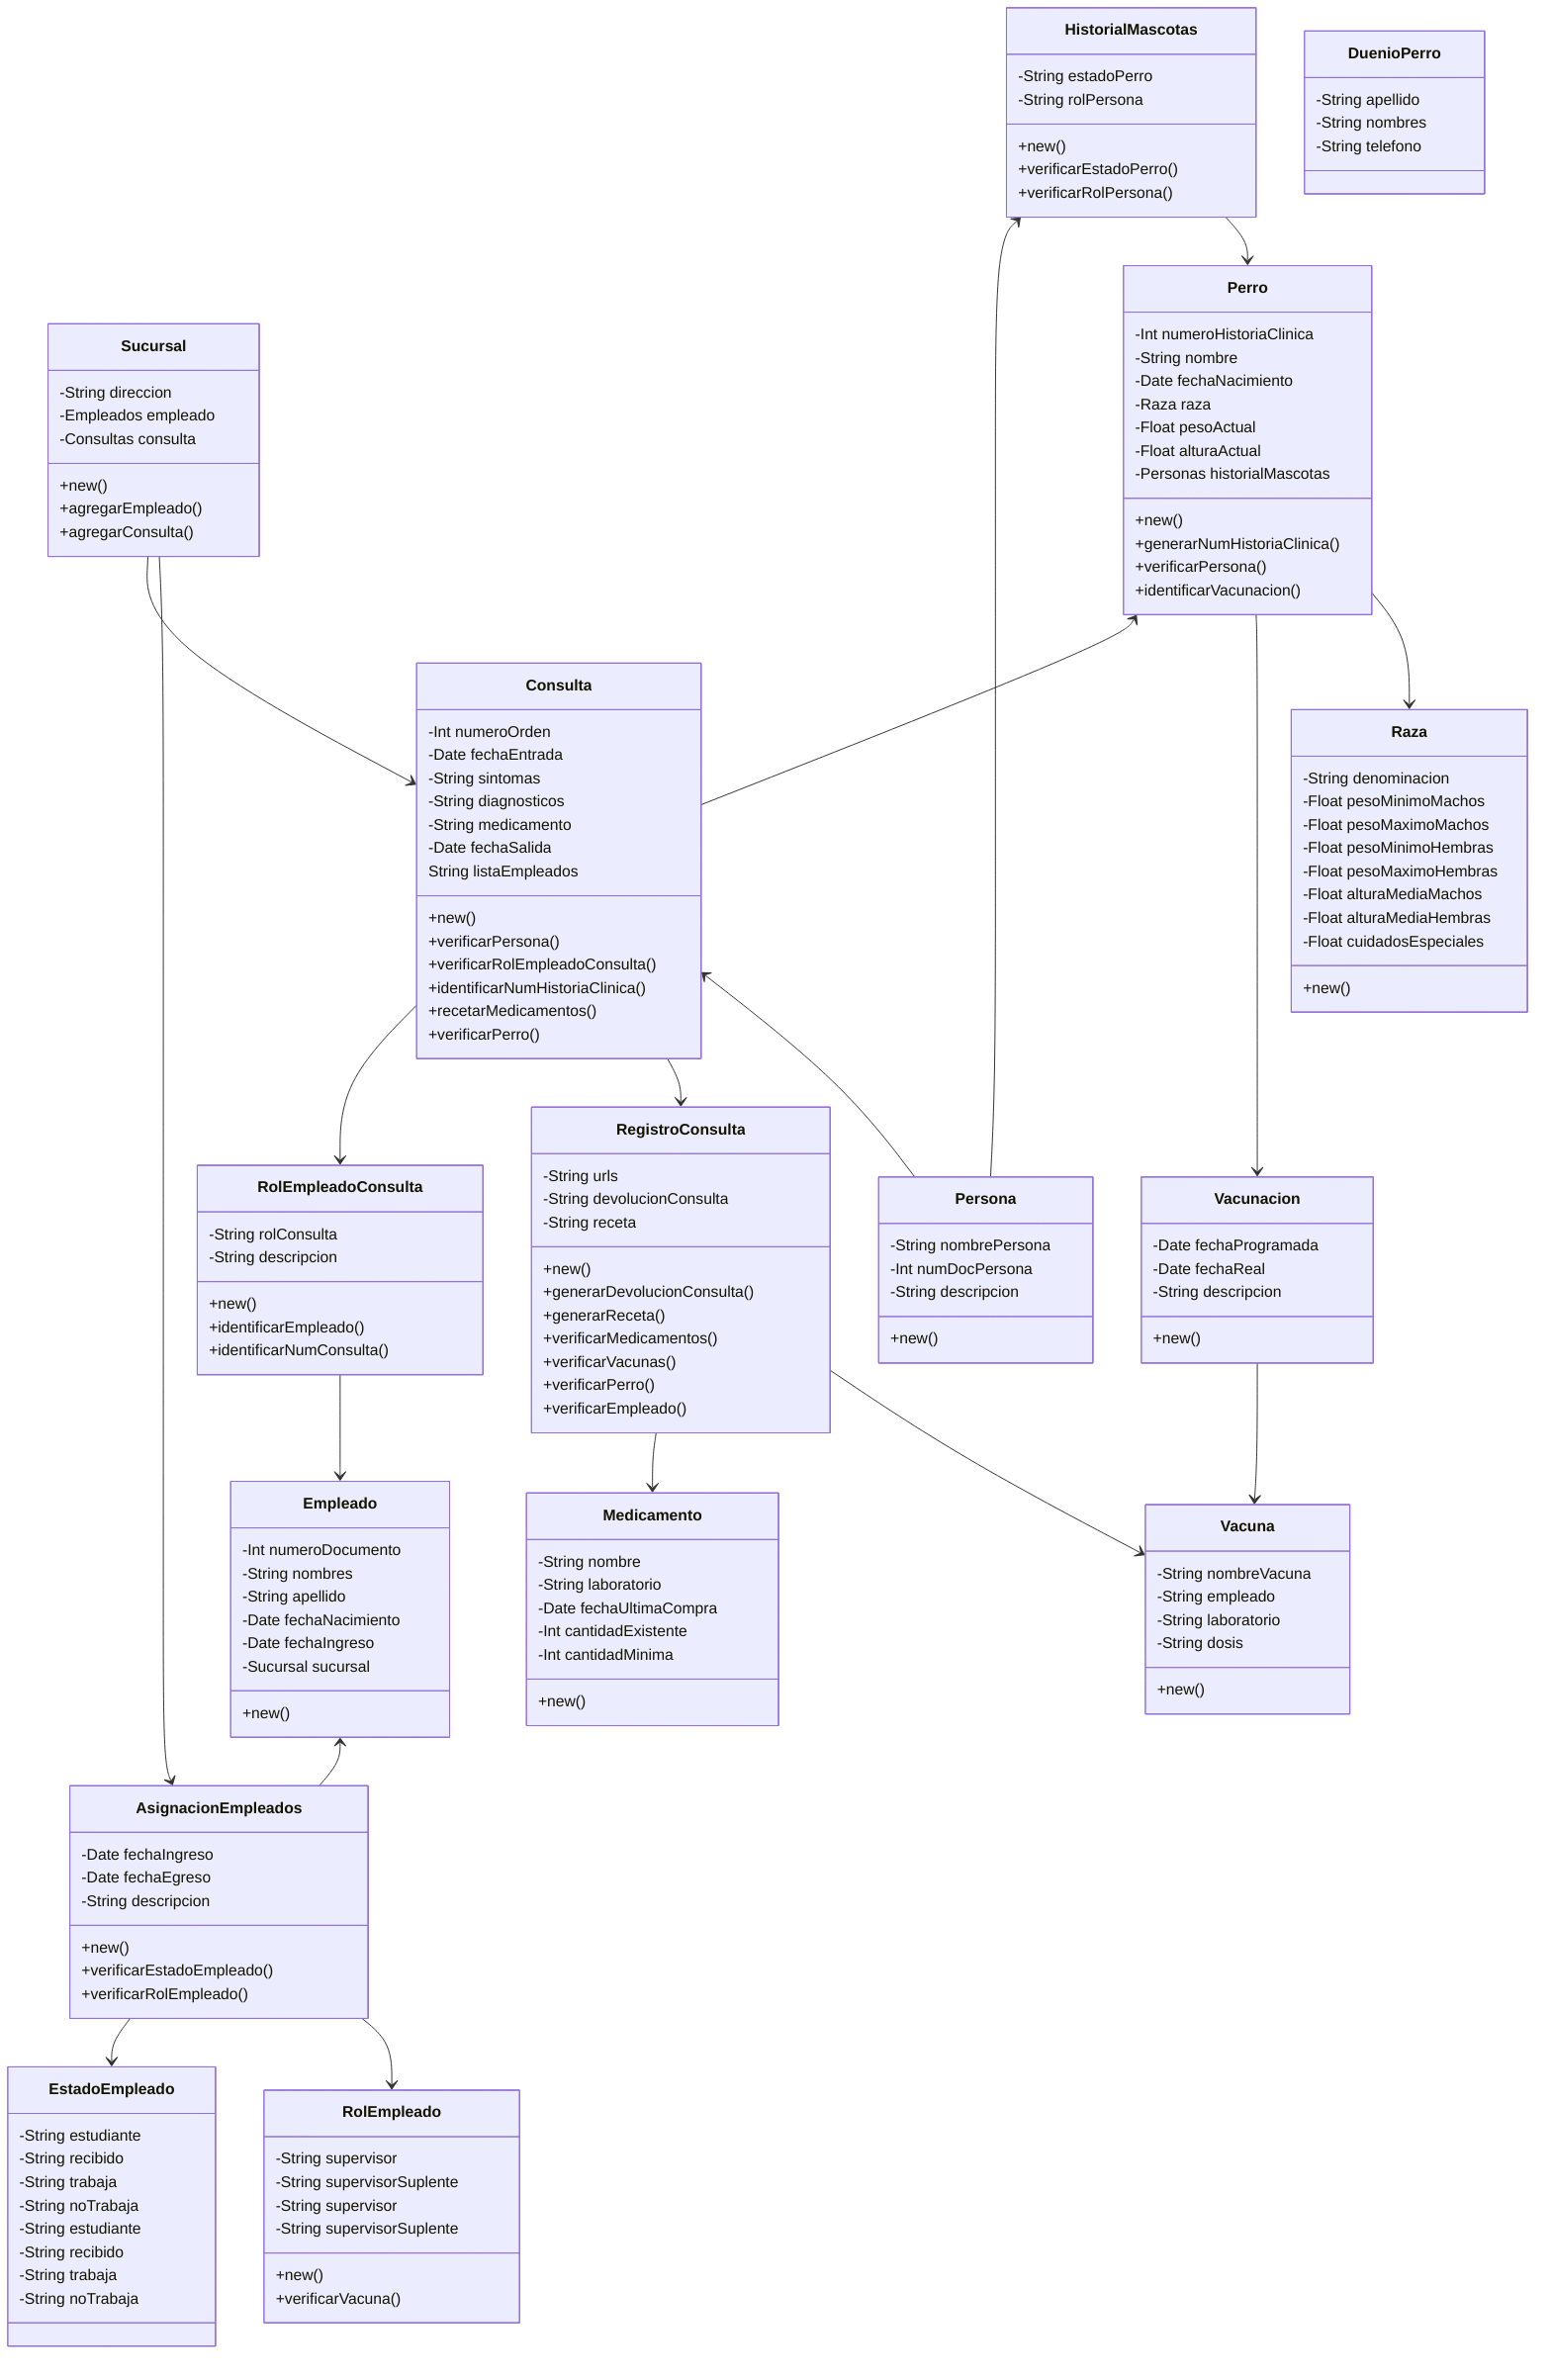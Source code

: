 classDiagram
  class Sucursal {
    -String direccion
    -Empleados empleado
    -Consultas consulta

    +new()
    +agregarEmpleado()
    +agregarConsulta()
  }
  class Empleado {
    -Int numeroDocumento
    -String nombres
    -String apellido
    -Date fechaNacimiento
    -Date fechaIngreso
    -Sucursal sucursal

    +new()
    
  }
  class AsignacionEmpleados {
    -Date fechaIngreso
    -Date fechaEgreso
    -String descripcion

    +new()
    +verificarEstadoEmpleado()
    +verificarRolEmpleado()
  }
  class Perro {
    -Int numeroHistoriaClinica
    -String nombre
    -Date fechaNacimiento
    -Raza raza
    -Float pesoActual
    -Float alturaActual
    -Personas historialMascotas

    +new()
    +generarNumHistoriaClinica()
    +verificarPersona()
    +identificarVacunacion()
  }
  class HistorialMascotas {
    -String estadoPerro
    -String rolPersona

    +new()
    +verificarEstadoPerro()
    +verificarRolPersona()
  }
  class Persona {
    -String nombrePersona
    -Int numDocPersona
    -String descripcion

    +new()
  }
  class Raza {
    -String denominacion
    -Float pesoMinimoMachos
    -Float pesoMaximoMachos
    -Float pesoMinimoHembras
    -Float pesoMaximoHembras
    -Float alturaMediaMachos
    -Float alturaMediaHembras
    -Float cuidadosEspeciales

    +new()
  }
  class Consulta {
    -Int numeroOrden
    -Date fechaEntrada
    -String sintomas
    -String diagnosticos
    -String medicamento
    -Date fechaSalida
    String listaEmpleados

    +new()
    +verificarPersona()
    +verificarRolEmpleadoConsulta()
    +identificarNumHistoriaClinica()
    +recetarMedicamentos()
    +verificarPerro()
  }
  class RegistroConsulta{
    -String urls
    -String devolucionConsulta
    -String receta

    +new()
    +generarDevolucionConsulta()
    +generarReceta()
    +verificarMedicamentos()
    +verificarVacunas()
    +verificarPerro()
    +verificarEmpleado()
  }
  class RolEmpleadoConsulta {
    -String rolConsulta
    -String descripcion

    +new()
    +identificarEmpleado()
    +identificarNumConsulta()
  }
  class Vacunacion {
    -Date fechaProgramada
    -Date fechaReal
    -String descripcion

    +new()
  }
  class DuenioPerro {
    -String apellido
    -String nombres
    -String telefono
  }
  class EstadoEmpleado {
    -String estudiante
    -String recibido
    -String trabaja
    -String noTrabaja
  }
  class RolEmpleado {
    -String supervisor
    -String supervisorSuplente

    +new()
    +verificarVacuna()
    }
  class Vacuna {
    -String nombreVacuna
    -String empleado
    -String laboratorio
    -String dosis

    +new()
  }
  class Medicamento {
    -String nombre
    -String laboratorio
    -Date fechaUltimaCompra
    -Int cantidadExistente
    -Int cantidadMinima

    +new()
  }
  class EstadoEmpleado {
    -String estudiante
    -String recibido
    -String trabaja
    -String noTrabaja
  }
  class RolEmpleado {
    -String supervisor
    -String supervisorSuplente
  }

  Consulta --> RolEmpleadoConsulta
  RolEmpleadoConsulta --> Empleado
  HistorialMascotas <-- Persona
  Sucursal --> Consulta
  AsignacionEmpleados <-- Sucursal
  AsignacionEmpleados --> EstadoEmpleado
  AsignacionEmpleados --> RolEmpleado
  Empleado <-- AsignacionEmpleados
  Perro <-- Consulta
  Perro --> Vacunacion
  Vacunacion --> Vacuna
  Consulta --> RegistroConsulta
  RegistroConsulta --> Medicamento
  RegistroConsulta --> Vacuna
  Consulta <-- Persona
  HistorialMascotas --> Perro
  Perro --> Raza